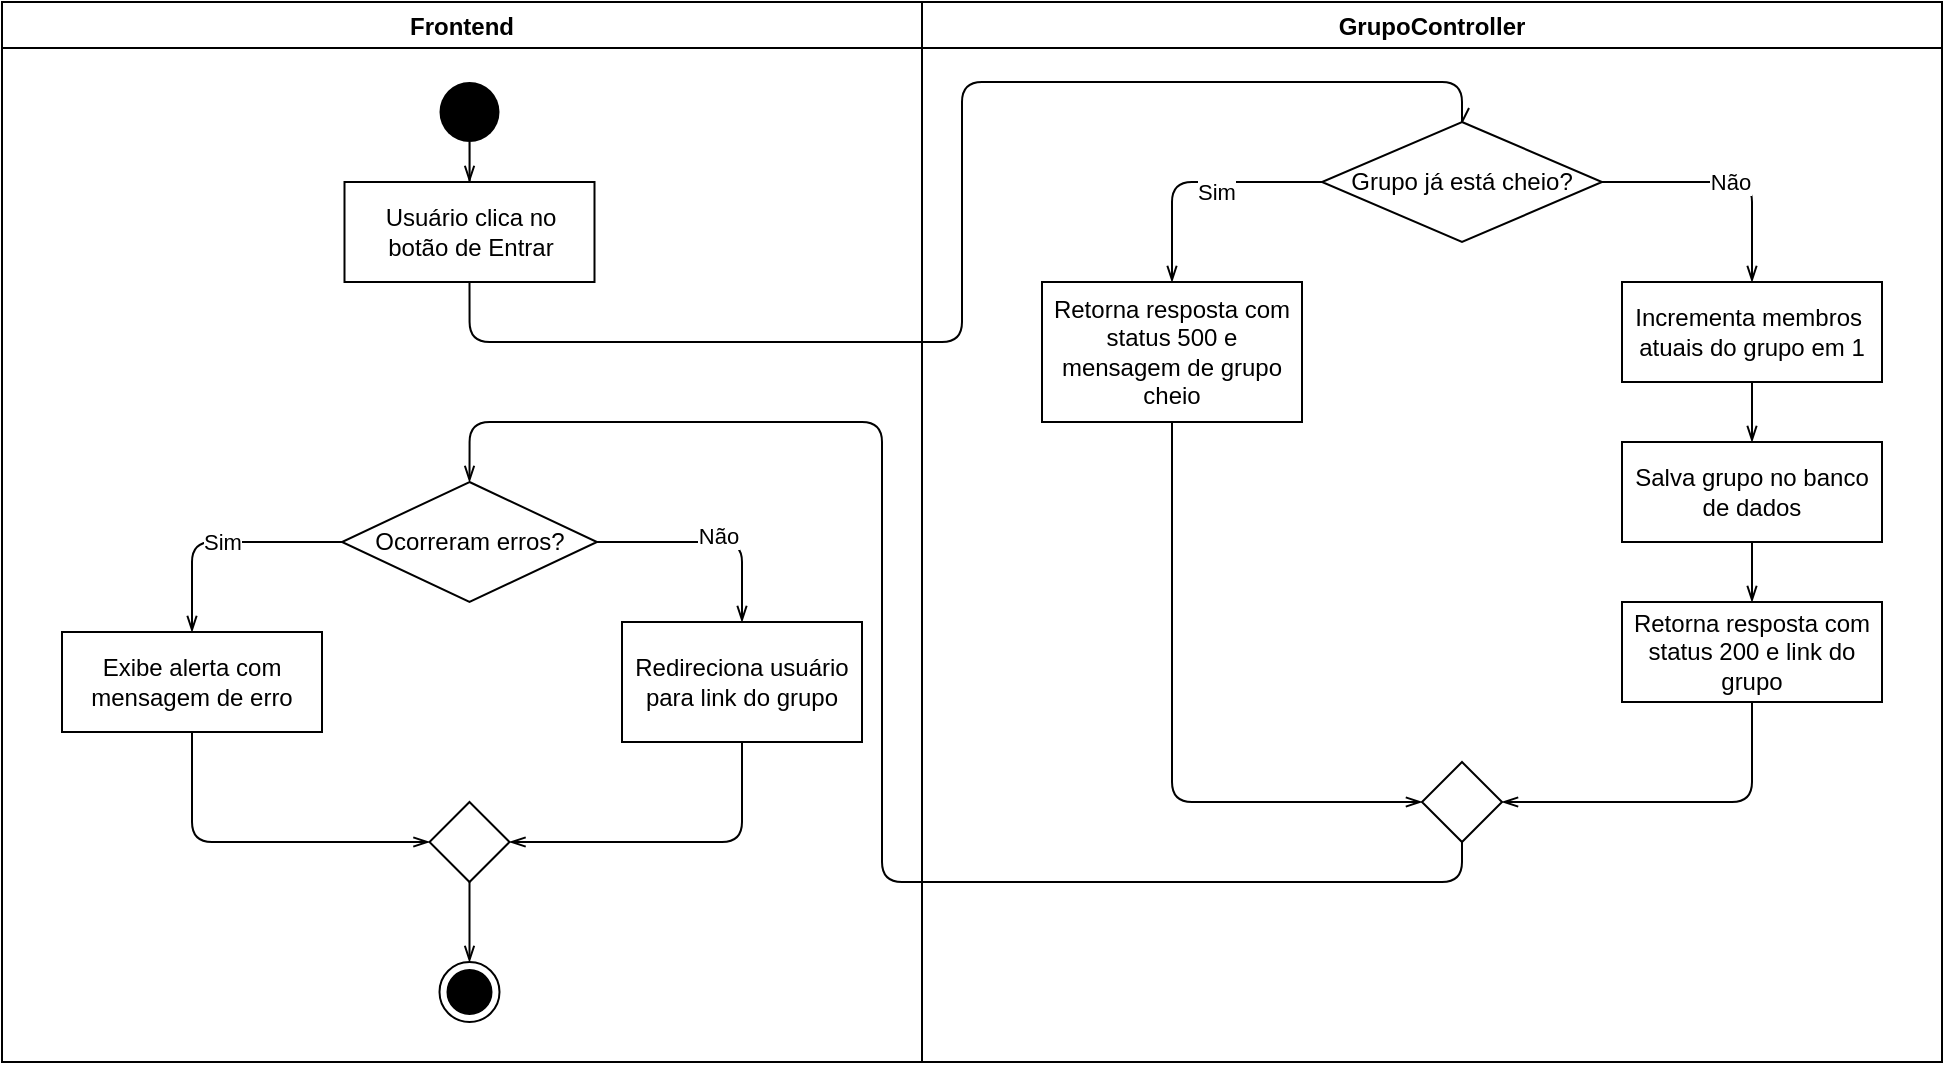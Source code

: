 <mxfile version="15.4.0" type="device"><diagram id="NYzNjeNxz1LZGM2JcfPp" name="Página-1"><mxGraphModel dx="2067" dy="726" grid="1" gridSize="10" guides="1" tooltips="1" connect="1" arrows="1" fold="1" page="1" pageScale="1" pageWidth="827" pageHeight="1169" math="0" shadow="0"><root><mxCell id="0"/><mxCell id="1" parent="0"/><mxCell id="74G69RUtLFpWzoUdfaeO-6" value="Frontend" style="swimlane;" vertex="1" parent="1"><mxGeometry x="-210" y="20" width="460" height="530" as="geometry"/></mxCell><mxCell id="74G69RUtLFpWzoUdfaeO-2" value="Usuário clica no&lt;br&gt;botão de Entrar" style="html=1;" vertex="1" parent="74G69RUtLFpWzoUdfaeO-6"><mxGeometry x="171.25" y="90" width="125" height="50" as="geometry"/></mxCell><mxCell id="74G69RUtLFpWzoUdfaeO-1" value="" style="ellipse;fillColor=#000000;strokeColor=none;" vertex="1" parent="74G69RUtLFpWzoUdfaeO-6"><mxGeometry x="218.75" y="40" width="30" height="30" as="geometry"/></mxCell><mxCell id="74G69RUtLFpWzoUdfaeO-3" style="edgeStyle=orthogonalEdgeStyle;rounded=0;orthogonalLoop=1;jettySize=auto;html=1;entryX=0.5;entryY=0;entryDx=0;entryDy=0;endArrow=openThin;endFill=0;" edge="1" parent="74G69RUtLFpWzoUdfaeO-6" source="74G69RUtLFpWzoUdfaeO-1" target="74G69RUtLFpWzoUdfaeO-2"><mxGeometry relative="1" as="geometry"/></mxCell><mxCell id="74G69RUtLFpWzoUdfaeO-40" style="edgeStyle=orthogonalEdgeStyle;rounded=1;orthogonalLoop=1;jettySize=auto;html=1;entryX=1;entryY=0.5;entryDx=0;entryDy=0;endArrow=openThin;endFill=0;exitX=0.5;exitY=1;exitDx=0;exitDy=0;" edge="1" parent="74G69RUtLFpWzoUdfaeO-6" source="74G69RUtLFpWzoUdfaeO-35" target="74G69RUtLFpWzoUdfaeO-39"><mxGeometry relative="1" as="geometry"/></mxCell><mxCell id="74G69RUtLFpWzoUdfaeO-35" value="Redireciona usuário para link do grupo" style="rounded=0;whiteSpace=wrap;html=1;" vertex="1" parent="74G69RUtLFpWzoUdfaeO-6"><mxGeometry x="310" y="310" width="120" height="60" as="geometry"/></mxCell><mxCell id="74G69RUtLFpWzoUdfaeO-41" style="edgeStyle=orthogonalEdgeStyle;rounded=1;orthogonalLoop=1;jettySize=auto;html=1;entryX=0;entryY=0.5;entryDx=0;entryDy=0;endArrow=openThin;endFill=0;exitX=0.5;exitY=1;exitDx=0;exitDy=0;" edge="1" parent="74G69RUtLFpWzoUdfaeO-6" source="74G69RUtLFpWzoUdfaeO-31" target="74G69RUtLFpWzoUdfaeO-39"><mxGeometry relative="1" as="geometry"/></mxCell><mxCell id="74G69RUtLFpWzoUdfaeO-31" value="Exibe alerta com mensagem de erro" style="rounded=0;whiteSpace=wrap;html=1;" vertex="1" parent="74G69RUtLFpWzoUdfaeO-6"><mxGeometry x="30" y="315" width="130" height="50" as="geometry"/></mxCell><mxCell id="74G69RUtLFpWzoUdfaeO-39" value="" style="rhombus;whiteSpace=wrap;html=1;" vertex="1" parent="74G69RUtLFpWzoUdfaeO-6"><mxGeometry x="213.75" y="400" width="40" height="40" as="geometry"/></mxCell><mxCell id="74G69RUtLFpWzoUdfaeO-42" value="" style="ellipse;html=1;shape=endState;fillColor=#000000;strokeColor=#000000;" vertex="1" parent="74G69RUtLFpWzoUdfaeO-6"><mxGeometry x="218.75" y="480" width="30" height="30" as="geometry"/></mxCell><mxCell id="74G69RUtLFpWzoUdfaeO-43" style="edgeStyle=orthogonalEdgeStyle;rounded=1;orthogonalLoop=1;jettySize=auto;html=1;exitX=0.5;exitY=1;exitDx=0;exitDy=0;entryX=0.5;entryY=0;entryDx=0;entryDy=0;endArrow=openThin;endFill=0;" edge="1" parent="74G69RUtLFpWzoUdfaeO-6" source="74G69RUtLFpWzoUdfaeO-39" target="74G69RUtLFpWzoUdfaeO-42"><mxGeometry relative="1" as="geometry"/></mxCell><mxCell id="74G69RUtLFpWzoUdfaeO-9" value="GrupoController" style="swimlane;" vertex="1" parent="1"><mxGeometry x="250" y="20" width="510" height="530" as="geometry"/></mxCell><mxCell id="74G69RUtLFpWzoUdfaeO-18" style="edgeStyle=orthogonalEdgeStyle;rounded=1;orthogonalLoop=1;jettySize=auto;html=1;entryX=0.5;entryY=0;entryDx=0;entryDy=0;endArrow=openThin;endFill=0;" edge="1" parent="74G69RUtLFpWzoUdfaeO-9" source="74G69RUtLFpWzoUdfaeO-12" target="74G69RUtLFpWzoUdfaeO-14"><mxGeometry relative="1" as="geometry"/></mxCell><mxCell id="74G69RUtLFpWzoUdfaeO-25" value="Sim" style="edgeLabel;html=1;align=center;verticalAlign=middle;resizable=0;points=[];" vertex="1" connectable="0" parent="74G69RUtLFpWzoUdfaeO-18"><mxGeometry x="-0.152" y="5" relative="1" as="geometry"><mxPoint as="offset"/></mxGeometry></mxCell><mxCell id="74G69RUtLFpWzoUdfaeO-19" style="edgeStyle=orthogonalEdgeStyle;rounded=1;orthogonalLoop=1;jettySize=auto;html=1;entryX=0.5;entryY=0;entryDx=0;entryDy=0;endArrow=openThin;endFill=0;" edge="1" parent="74G69RUtLFpWzoUdfaeO-9" source="74G69RUtLFpWzoUdfaeO-12" target="74G69RUtLFpWzoUdfaeO-15"><mxGeometry relative="1" as="geometry"/></mxCell><mxCell id="74G69RUtLFpWzoUdfaeO-26" value="Não" style="edgeLabel;html=1;align=center;verticalAlign=middle;resizable=0;points=[];" vertex="1" connectable="0" parent="74G69RUtLFpWzoUdfaeO-19"><mxGeometry x="0.024" relative="1" as="geometry"><mxPoint as="offset"/></mxGeometry></mxCell><mxCell id="74G69RUtLFpWzoUdfaeO-12" value="Grupo já está cheio?" style="rhombus;whiteSpace=wrap;html=1;" vertex="1" parent="74G69RUtLFpWzoUdfaeO-9"><mxGeometry x="200" y="60" width="140" height="60" as="geometry"/></mxCell><mxCell id="74G69RUtLFpWzoUdfaeO-23" style="edgeStyle=orthogonalEdgeStyle;rounded=1;orthogonalLoop=1;jettySize=auto;html=1;entryX=0;entryY=0.5;entryDx=0;entryDy=0;exitX=0.5;exitY=1;exitDx=0;exitDy=0;endArrow=openThin;endFill=0;" edge="1" parent="74G69RUtLFpWzoUdfaeO-9" source="74G69RUtLFpWzoUdfaeO-14" target="74G69RUtLFpWzoUdfaeO-22"><mxGeometry relative="1" as="geometry"/></mxCell><mxCell id="74G69RUtLFpWzoUdfaeO-14" value="Retorna resposta com status 500 e mensagem de grupo cheio" style="rounded=0;whiteSpace=wrap;html=1;" vertex="1" parent="74G69RUtLFpWzoUdfaeO-9"><mxGeometry x="60" y="140" width="130" height="70" as="geometry"/></mxCell><mxCell id="74G69RUtLFpWzoUdfaeO-20" style="edgeStyle=orthogonalEdgeStyle;rounded=0;orthogonalLoop=1;jettySize=auto;html=1;entryX=0.5;entryY=0;entryDx=0;entryDy=0;endArrow=openThin;endFill=0;" edge="1" parent="74G69RUtLFpWzoUdfaeO-9" source="74G69RUtLFpWzoUdfaeO-15" target="74G69RUtLFpWzoUdfaeO-16"><mxGeometry relative="1" as="geometry"/></mxCell><mxCell id="74G69RUtLFpWzoUdfaeO-15" value="Incrementa membros&amp;nbsp; atuais do grupo em 1" style="rounded=0;whiteSpace=wrap;html=1;" vertex="1" parent="74G69RUtLFpWzoUdfaeO-9"><mxGeometry x="350" y="140" width="130" height="50" as="geometry"/></mxCell><mxCell id="74G69RUtLFpWzoUdfaeO-21" style="edgeStyle=orthogonalEdgeStyle;rounded=0;orthogonalLoop=1;jettySize=auto;html=1;entryX=0.5;entryY=0;entryDx=0;entryDy=0;endArrow=openThin;endFill=0;" edge="1" parent="74G69RUtLFpWzoUdfaeO-9" source="74G69RUtLFpWzoUdfaeO-16" target="74G69RUtLFpWzoUdfaeO-17"><mxGeometry relative="1" as="geometry"/></mxCell><mxCell id="74G69RUtLFpWzoUdfaeO-16" value="Salva grupo no banco de dados&lt;span style=&quot;color: rgba(0 , 0 , 0 , 0) ; font-family: monospace ; font-size: 0px&quot;&gt;%3CmxGraphModel%3E%3Croot%3E%3CmxCell%20id%3D%220%22%2F%3E%3CmxCell%20id%3D%221%22%20parent%3D%220%22%2F%3E%3CmxCell%20id%3D%222%22%20value%3D%22Incrementa%20membros%20do%20grupo%20em%201%22%20style%3D%22rounded%3D0%3BwhiteSpace%3Dwrap%3Bhtml%3D1%3B%22%20vertex%3D%221%22%20parent%3D%221%22%3E%3CmxGeometry%20x%3D%22600%22%20y%3D%22160%22%20width%3D%22130%22%20height%3D%2250%22%20as%3D%22geometry%22%2F%3E%3C%2FmxCell%3E%3C%2Froot%3E%3C%2FmxGraphModel%3E&lt;/span&gt;" style="rounded=0;whiteSpace=wrap;html=1;" vertex="1" parent="74G69RUtLFpWzoUdfaeO-9"><mxGeometry x="350" y="220" width="130" height="50" as="geometry"/></mxCell><mxCell id="74G69RUtLFpWzoUdfaeO-24" style="edgeStyle=orthogonalEdgeStyle;rounded=1;orthogonalLoop=1;jettySize=auto;html=1;entryX=1;entryY=0.5;entryDx=0;entryDy=0;exitX=0.5;exitY=1;exitDx=0;exitDy=0;endArrow=openThin;endFill=0;" edge="1" parent="74G69RUtLFpWzoUdfaeO-9" source="74G69RUtLFpWzoUdfaeO-17" target="74G69RUtLFpWzoUdfaeO-22"><mxGeometry relative="1" as="geometry"/></mxCell><mxCell id="74G69RUtLFpWzoUdfaeO-17" value="Retorna resposta com status 200 e link do grupo" style="rounded=0;whiteSpace=wrap;html=1;" vertex="1" parent="74G69RUtLFpWzoUdfaeO-9"><mxGeometry x="350" y="300" width="130" height="50" as="geometry"/></mxCell><mxCell id="74G69RUtLFpWzoUdfaeO-22" value="" style="rhombus;whiteSpace=wrap;html=1;" vertex="1" parent="74G69RUtLFpWzoUdfaeO-9"><mxGeometry x="250" y="380" width="40" height="40" as="geometry"/></mxCell><mxCell id="74G69RUtLFpWzoUdfaeO-13" style="edgeStyle=orthogonalEdgeStyle;rounded=1;orthogonalLoop=1;jettySize=auto;html=1;entryX=0.5;entryY=0;entryDx=0;entryDy=0;exitX=0.5;exitY=1;exitDx=0;exitDy=0;endArrow=openAsync;endFill=0;" edge="1" parent="1" source="74G69RUtLFpWzoUdfaeO-2" target="74G69RUtLFpWzoUdfaeO-12"><mxGeometry relative="1" as="geometry"><Array as="points"><mxPoint x="24" y="190"/><mxPoint x="270" y="190"/><mxPoint x="270" y="60"/><mxPoint x="520" y="60"/></Array></mxGeometry></mxCell><mxCell id="74G69RUtLFpWzoUdfaeO-30" style="edgeStyle=orthogonalEdgeStyle;rounded=1;orthogonalLoop=1;jettySize=auto;html=1;entryX=0.5;entryY=0;entryDx=0;entryDy=0;endArrow=openThin;endFill=0;exitX=0.5;exitY=1;exitDx=0;exitDy=0;" edge="1" parent="1" source="74G69RUtLFpWzoUdfaeO-22" target="74G69RUtLFpWzoUdfaeO-29"><mxGeometry relative="1" as="geometry"><Array as="points"><mxPoint x="520" y="460"/><mxPoint x="230" y="460"/><mxPoint x="230" y="230"/><mxPoint x="24" y="230"/></Array></mxGeometry></mxCell><mxCell id="74G69RUtLFpWzoUdfaeO-33" value="Sim" style="edgeStyle=orthogonalEdgeStyle;rounded=1;orthogonalLoop=1;jettySize=auto;html=1;entryX=0.5;entryY=0;entryDx=0;entryDy=0;endArrow=openThin;endFill=0;" edge="1" parent="1" source="74G69RUtLFpWzoUdfaeO-29" target="74G69RUtLFpWzoUdfaeO-31"><mxGeometry relative="1" as="geometry"/></mxCell><mxCell id="74G69RUtLFpWzoUdfaeO-36" style="edgeStyle=orthogonalEdgeStyle;rounded=1;orthogonalLoop=1;jettySize=auto;html=1;entryX=0.5;entryY=0;entryDx=0;entryDy=0;endArrow=openThin;endFill=0;" edge="1" parent="1" source="74G69RUtLFpWzoUdfaeO-29" target="74G69RUtLFpWzoUdfaeO-35"><mxGeometry relative="1" as="geometry"/></mxCell><mxCell id="74G69RUtLFpWzoUdfaeO-37" value="Não" style="edgeLabel;html=1;align=center;verticalAlign=middle;resizable=0;points=[];" vertex="1" connectable="0" parent="74G69RUtLFpWzoUdfaeO-36"><mxGeometry x="0.063" y="3" relative="1" as="geometry"><mxPoint as="offset"/></mxGeometry></mxCell><mxCell id="74G69RUtLFpWzoUdfaeO-29" value="Ocorreram erros?" style="rhombus;whiteSpace=wrap;html=1;" vertex="1" parent="1"><mxGeometry x="-40" y="260" width="127.5" height="60" as="geometry"/></mxCell></root></mxGraphModel></diagram></mxfile>